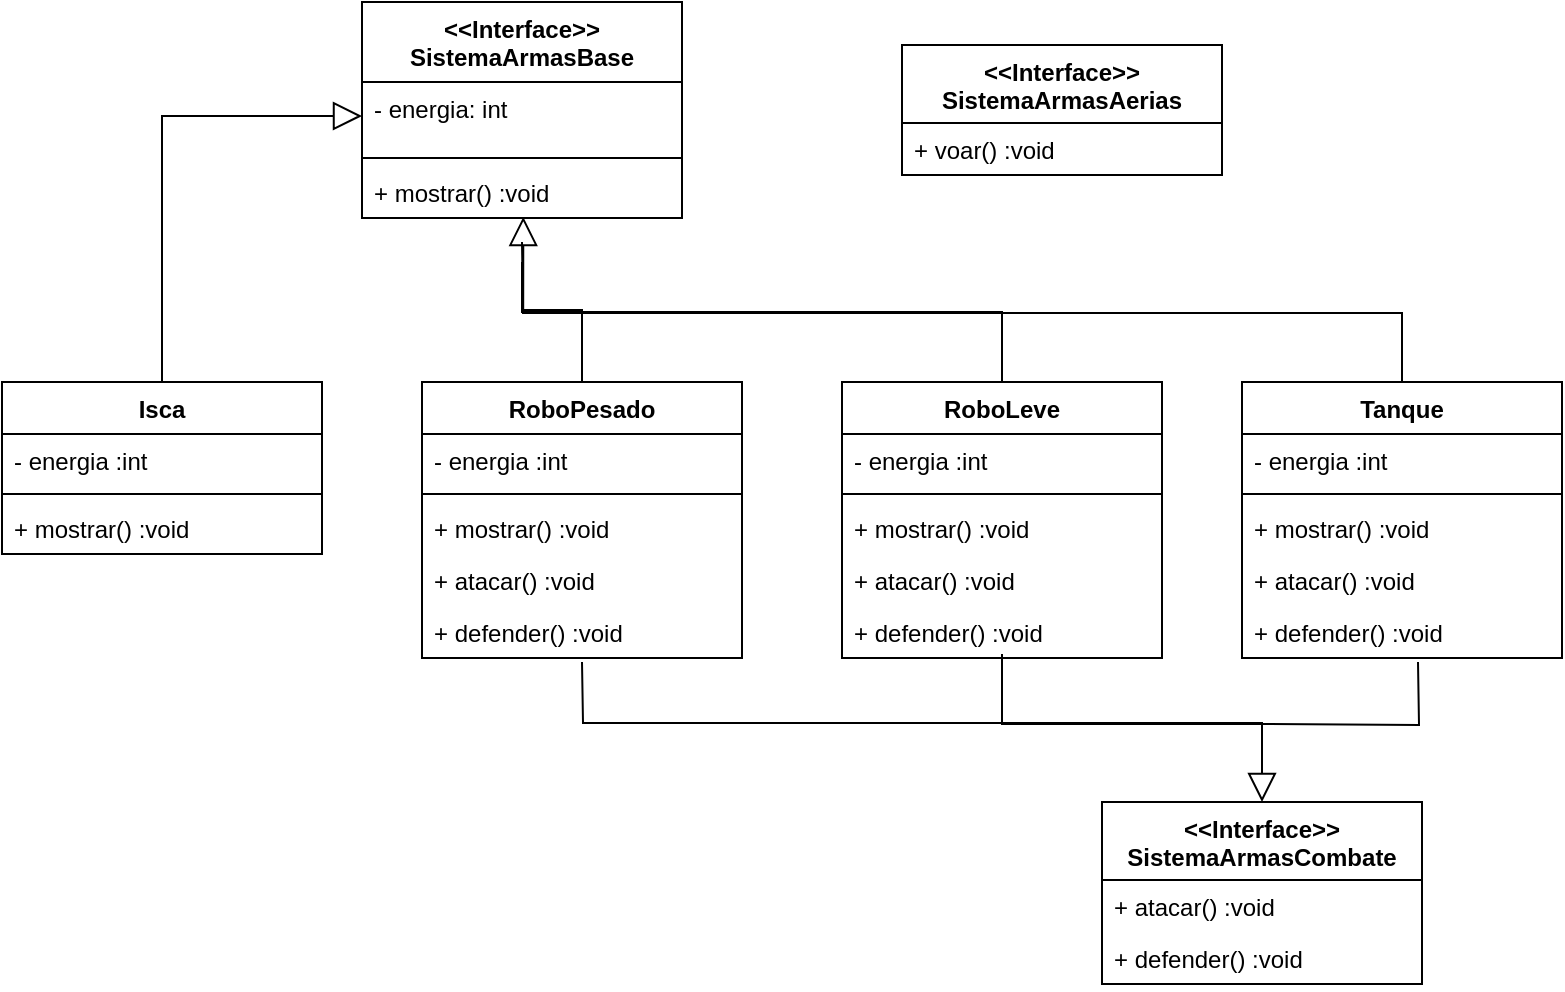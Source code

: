 <mxfile version="19.0.2" type="device"><diagram id="kFo4h_N8XTq5Z1rvX3JO" name="Página-1"><mxGraphModel dx="775" dy="720" grid="1" gridSize="10" guides="1" tooltips="1" connect="1" arrows="1" fold="1" page="1" pageScale="1" pageWidth="1169" pageHeight="827" math="0" shadow="0"><root><mxCell id="0"/><mxCell id="1" parent="0"/><mxCell id="Q0DcuD4zh458eYILIgWC-3" value="&lt;&lt;Interface&gt;&gt;&#10;SistemaArmasBase" style="swimlane;fontStyle=1;align=center;verticalAlign=top;childLayout=stackLayout;horizontal=1;startSize=40;horizontalStack=0;resizeParent=1;resizeParentMax=0;resizeLast=0;collapsible=1;marginBottom=0;" vertex="1" parent="1"><mxGeometry x="310" y="80" width="160" height="108" as="geometry"><mxRectangle x="270" y="310" width="140" height="30" as="alternateBounds"/></mxGeometry></mxCell><mxCell id="Q0DcuD4zh458eYILIgWC-4" value="- energia: int" style="text;strokeColor=none;fillColor=none;align=left;verticalAlign=top;spacingLeft=4;spacingRight=4;overflow=hidden;rotatable=0;points=[[0,0.5],[1,0.5]];portConstraint=eastwest;" vertex="1" parent="Q0DcuD4zh458eYILIgWC-3"><mxGeometry y="40" width="160" height="34" as="geometry"/></mxCell><mxCell id="Q0DcuD4zh458eYILIgWC-5" value="" style="line;strokeWidth=1;fillColor=none;align=left;verticalAlign=middle;spacingTop=-1;spacingLeft=3;spacingRight=3;rotatable=0;labelPosition=right;points=[];portConstraint=eastwest;" vertex="1" parent="Q0DcuD4zh458eYILIgWC-3"><mxGeometry y="74" width="160" height="8" as="geometry"/></mxCell><mxCell id="Q0DcuD4zh458eYILIgWC-6" value="+ mostrar() :void" style="text;strokeColor=none;fillColor=none;align=left;verticalAlign=top;spacingLeft=4;spacingRight=4;overflow=hidden;rotatable=0;points=[[0,0.5],[1,0.5]];portConstraint=eastwest;" vertex="1" parent="Q0DcuD4zh458eYILIgWC-3"><mxGeometry y="82" width="160" height="26" as="geometry"/></mxCell><mxCell id="Q0DcuD4zh458eYILIgWC-47" style="edgeStyle=orthogonalEdgeStyle;rounded=0;orthogonalLoop=1;jettySize=auto;html=1;exitX=0.5;exitY=0;exitDx=0;exitDy=0;endArrow=none;endFill=0;endSize=12;startArrow=none;startFill=0;startSize=12;" edge="1" parent="1"><mxGeometry relative="1" as="geometry"><mxPoint x="630" y="406" as="targetPoint"/><mxPoint x="760" y="461" as="sourcePoint"/><Array as="points"><mxPoint x="760" y="441"/><mxPoint x="630" y="441"/></Array></mxGeometry></mxCell><mxCell id="Q0DcuD4zh458eYILIgWC-48" style="edgeStyle=orthogonalEdgeStyle;rounded=0;orthogonalLoop=1;jettySize=auto;html=1;exitX=0.5;exitY=0;exitDx=0;exitDy=0;endArrow=none;endFill=0;endSize=12;startArrow=block;startFill=0;startSize=12;" edge="1" parent="1" source="Q0DcuD4zh458eYILIgWC-7"><mxGeometry relative="1" as="geometry"><mxPoint x="420" y="410" as="targetPoint"/></mxGeometry></mxCell><mxCell id="Q0DcuD4zh458eYILIgWC-50" style="edgeStyle=orthogonalEdgeStyle;rounded=0;orthogonalLoop=1;jettySize=auto;html=1;exitX=0.5;exitY=0;exitDx=0;exitDy=0;startArrow=none;startFill=0;endArrow=none;endFill=0;startSize=12;endSize=12;" edge="1" parent="1"><mxGeometry relative="1" as="geometry"><mxPoint x="838" y="410" as="targetPoint"/><mxPoint x="758" y="441" as="sourcePoint"/></mxGeometry></mxCell><mxCell id="Q0DcuD4zh458eYILIgWC-7" value="&lt;&lt;Interface&gt;&gt;&#10;SistemaArmasCombate" style="swimlane;fontStyle=1;align=center;verticalAlign=top;childLayout=stackLayout;horizontal=1;startSize=39;horizontalStack=0;resizeParent=1;resizeParentMax=0;resizeLast=0;collapsible=1;marginBottom=0;" vertex="1" parent="1"><mxGeometry x="680" y="480" width="160" height="91" as="geometry"/></mxCell><mxCell id="Q0DcuD4zh458eYILIgWC-10" value="+ atacar() :void" style="text;strokeColor=none;fillColor=none;align=left;verticalAlign=top;spacingLeft=4;spacingRight=4;overflow=hidden;rotatable=0;points=[[0,0.5],[1,0.5]];portConstraint=eastwest;" vertex="1" parent="Q0DcuD4zh458eYILIgWC-7"><mxGeometry y="39" width="160" height="26" as="geometry"/></mxCell><mxCell id="Q0DcuD4zh458eYILIgWC-12" value="+ defender() :void" style="text;strokeColor=none;fillColor=none;align=left;verticalAlign=top;spacingLeft=4;spacingRight=4;overflow=hidden;rotatable=0;points=[[0,0.5],[1,0.5]];portConstraint=eastwest;" vertex="1" parent="Q0DcuD4zh458eYILIgWC-7"><mxGeometry y="65" width="160" height="26" as="geometry"/></mxCell><mxCell id="Q0DcuD4zh458eYILIgWC-13" value="&lt;&lt;Interface&gt;&gt;&#10;SistemaArmasAerias" style="swimlane;fontStyle=1;align=center;verticalAlign=top;childLayout=stackLayout;horizontal=1;startSize=39;horizontalStack=0;resizeParent=1;resizeParentMax=0;resizeLast=0;collapsible=1;marginBottom=0;" vertex="1" parent="1"><mxGeometry x="580" y="101.5" width="160" height="65" as="geometry"/></mxCell><mxCell id="Q0DcuD4zh458eYILIgWC-14" value="+ voar() :void" style="text;strokeColor=none;fillColor=none;align=left;verticalAlign=top;spacingLeft=4;spacingRight=4;overflow=hidden;rotatable=0;points=[[0,0.5],[1,0.5]];portConstraint=eastwest;" vertex="1" parent="Q0DcuD4zh458eYILIgWC-13"><mxGeometry y="39" width="160" height="26" as="geometry"/></mxCell><mxCell id="Q0DcuD4zh458eYILIgWC-38" style="edgeStyle=orthogonalEdgeStyle;rounded=0;orthogonalLoop=1;jettySize=auto;html=1;exitX=0.5;exitY=0;exitDx=0;exitDy=0;entryX=0;entryY=0.5;entryDx=0;entryDy=0;endArrow=block;endFill=0;endSize=12;" edge="1" parent="1" source="Q0DcuD4zh458eYILIgWC-16" target="Q0DcuD4zh458eYILIgWC-4"><mxGeometry relative="1" as="geometry"/></mxCell><mxCell id="Q0DcuD4zh458eYILIgWC-16" value="Isca" style="swimlane;fontStyle=1;align=center;verticalAlign=top;childLayout=stackLayout;horizontal=1;startSize=26;horizontalStack=0;resizeParent=1;resizeParentMax=0;resizeLast=0;collapsible=1;marginBottom=0;" vertex="1" parent="1"><mxGeometry x="130" y="270" width="160" height="86" as="geometry"/></mxCell><mxCell id="Q0DcuD4zh458eYILIgWC-17" value="- energia :int" style="text;strokeColor=none;fillColor=none;align=left;verticalAlign=top;spacingLeft=4;spacingRight=4;overflow=hidden;rotatable=0;points=[[0,0.5],[1,0.5]];portConstraint=eastwest;" vertex="1" parent="Q0DcuD4zh458eYILIgWC-16"><mxGeometry y="26" width="160" height="26" as="geometry"/></mxCell><mxCell id="Q0DcuD4zh458eYILIgWC-18" value="" style="line;strokeWidth=1;fillColor=none;align=left;verticalAlign=middle;spacingTop=-1;spacingLeft=3;spacingRight=3;rotatable=0;labelPosition=right;points=[];portConstraint=eastwest;" vertex="1" parent="Q0DcuD4zh458eYILIgWC-16"><mxGeometry y="52" width="160" height="8" as="geometry"/></mxCell><mxCell id="Q0DcuD4zh458eYILIgWC-19" value="+ mostrar() :void" style="text;strokeColor=none;fillColor=none;align=left;verticalAlign=top;spacingLeft=4;spacingRight=4;overflow=hidden;rotatable=0;points=[[0,0.5],[1,0.5]];portConstraint=eastwest;" vertex="1" parent="Q0DcuD4zh458eYILIgWC-16"><mxGeometry y="60" width="160" height="26" as="geometry"/></mxCell><mxCell id="Q0DcuD4zh458eYILIgWC-39" style="edgeStyle=orthogonalEdgeStyle;rounded=0;orthogonalLoop=1;jettySize=auto;html=1;exitX=0.5;exitY=0;exitDx=0;exitDy=0;endArrow=block;endFill=0;endSize=12;entryX=0.504;entryY=0.979;entryDx=0;entryDy=0;entryPerimeter=0;" edge="1" parent="1" source="Q0DcuD4zh458eYILIgWC-20" target="Q0DcuD4zh458eYILIgWC-6"><mxGeometry relative="1" as="geometry"><mxPoint x="370" y="200" as="targetPoint"/></mxGeometry></mxCell><mxCell id="Q0DcuD4zh458eYILIgWC-20" value="RoboPesado" style="swimlane;fontStyle=1;align=center;verticalAlign=top;childLayout=stackLayout;horizontal=1;startSize=26;horizontalStack=0;resizeParent=1;resizeParentMax=0;resizeLast=0;collapsible=1;marginBottom=0;" vertex="1" parent="1"><mxGeometry x="340" y="270" width="160" height="138" as="geometry"/></mxCell><mxCell id="Q0DcuD4zh458eYILIgWC-21" value="- energia :int" style="text;strokeColor=none;fillColor=none;align=left;verticalAlign=top;spacingLeft=4;spacingRight=4;overflow=hidden;rotatable=0;points=[[0,0.5],[1,0.5]];portConstraint=eastwest;" vertex="1" parent="Q0DcuD4zh458eYILIgWC-20"><mxGeometry y="26" width="160" height="26" as="geometry"/></mxCell><mxCell id="Q0DcuD4zh458eYILIgWC-22" value="" style="line;strokeWidth=1;fillColor=none;align=left;verticalAlign=middle;spacingTop=-1;spacingLeft=3;spacingRight=3;rotatable=0;labelPosition=right;points=[];portConstraint=eastwest;" vertex="1" parent="Q0DcuD4zh458eYILIgWC-20"><mxGeometry y="52" width="160" height="8" as="geometry"/></mxCell><mxCell id="Q0DcuD4zh458eYILIgWC-23" value="+ mostrar() :void" style="text;strokeColor=none;fillColor=none;align=left;verticalAlign=top;spacingLeft=4;spacingRight=4;overflow=hidden;rotatable=0;points=[[0,0.5],[1,0.5]];portConstraint=eastwest;" vertex="1" parent="Q0DcuD4zh458eYILIgWC-20"><mxGeometry y="60" width="160" height="26" as="geometry"/></mxCell><mxCell id="Q0DcuD4zh458eYILIgWC-24" value="+ atacar() :void" style="text;strokeColor=none;fillColor=none;align=left;verticalAlign=top;spacingLeft=4;spacingRight=4;overflow=hidden;rotatable=0;points=[[0,0.5],[1,0.5]];portConstraint=eastwest;" vertex="1" parent="Q0DcuD4zh458eYILIgWC-20"><mxGeometry y="86" width="160" height="26" as="geometry"/></mxCell><mxCell id="Q0DcuD4zh458eYILIgWC-25" value="+ defender() :void" style="text;strokeColor=none;fillColor=none;align=left;verticalAlign=top;spacingLeft=4;spacingRight=4;overflow=hidden;rotatable=0;points=[[0,0.5],[1,0.5]];portConstraint=eastwest;" vertex="1" parent="Q0DcuD4zh458eYILIgWC-20"><mxGeometry y="112" width="160" height="26" as="geometry"/></mxCell><mxCell id="Q0DcuD4zh458eYILIgWC-40" style="edgeStyle=orthogonalEdgeStyle;rounded=0;orthogonalLoop=1;jettySize=auto;html=1;exitX=0.5;exitY=0;exitDx=0;exitDy=0;endArrow=none;endFill=0;endSize=12;" edge="1" parent="1" source="Q0DcuD4zh458eYILIgWC-26"><mxGeometry relative="1" as="geometry"><mxPoint x="390" y="210" as="targetPoint"/><Array as="points"><mxPoint x="630" y="235"/><mxPoint x="390" y="235"/></Array></mxGeometry></mxCell><mxCell id="Q0DcuD4zh458eYILIgWC-26" value="RoboLeve" style="swimlane;fontStyle=1;align=center;verticalAlign=top;childLayout=stackLayout;horizontal=1;startSize=26;horizontalStack=0;resizeParent=1;resizeParentMax=0;resizeLast=0;collapsible=1;marginBottom=0;" vertex="1" parent="1"><mxGeometry x="550" y="270" width="160" height="138" as="geometry"/></mxCell><mxCell id="Q0DcuD4zh458eYILIgWC-27" value="- energia :int" style="text;strokeColor=none;fillColor=none;align=left;verticalAlign=top;spacingLeft=4;spacingRight=4;overflow=hidden;rotatable=0;points=[[0,0.5],[1,0.5]];portConstraint=eastwest;" vertex="1" parent="Q0DcuD4zh458eYILIgWC-26"><mxGeometry y="26" width="160" height="26" as="geometry"/></mxCell><mxCell id="Q0DcuD4zh458eYILIgWC-28" value="" style="line;strokeWidth=1;fillColor=none;align=left;verticalAlign=middle;spacingTop=-1;spacingLeft=3;spacingRight=3;rotatable=0;labelPosition=right;points=[];portConstraint=eastwest;" vertex="1" parent="Q0DcuD4zh458eYILIgWC-26"><mxGeometry y="52" width="160" height="8" as="geometry"/></mxCell><mxCell id="Q0DcuD4zh458eYILIgWC-29" value="+ mostrar() :void" style="text;strokeColor=none;fillColor=none;align=left;verticalAlign=top;spacingLeft=4;spacingRight=4;overflow=hidden;rotatable=0;points=[[0,0.5],[1,0.5]];portConstraint=eastwest;" vertex="1" parent="Q0DcuD4zh458eYILIgWC-26"><mxGeometry y="60" width="160" height="26" as="geometry"/></mxCell><mxCell id="Q0DcuD4zh458eYILIgWC-30" value="+ atacar() :void" style="text;strokeColor=none;fillColor=none;align=left;verticalAlign=top;spacingLeft=4;spacingRight=4;overflow=hidden;rotatable=0;points=[[0,0.5],[1,0.5]];portConstraint=eastwest;" vertex="1" parent="Q0DcuD4zh458eYILIgWC-26"><mxGeometry y="86" width="160" height="26" as="geometry"/></mxCell><mxCell id="Q0DcuD4zh458eYILIgWC-31" value="+ defender() :void" style="text;strokeColor=none;fillColor=none;align=left;verticalAlign=top;spacingLeft=4;spacingRight=4;overflow=hidden;rotatable=0;points=[[0,0.5],[1,0.5]];portConstraint=eastwest;" vertex="1" parent="Q0DcuD4zh458eYILIgWC-26"><mxGeometry y="112" width="160" height="26" as="geometry"/></mxCell><mxCell id="Q0DcuD4zh458eYILIgWC-43" style="edgeStyle=orthogonalEdgeStyle;rounded=0;orthogonalLoop=1;jettySize=auto;html=1;exitX=0.5;exitY=0;exitDx=0;exitDy=0;endArrow=none;endFill=0;endSize=12;" edge="1" parent="1" source="Q0DcuD4zh458eYILIgWC-32"><mxGeometry relative="1" as="geometry"><mxPoint x="390" y="200" as="targetPoint"/></mxGeometry></mxCell><mxCell id="Q0DcuD4zh458eYILIgWC-32" value="Tanque" style="swimlane;fontStyle=1;align=center;verticalAlign=top;childLayout=stackLayout;horizontal=1;startSize=26;horizontalStack=0;resizeParent=1;resizeParentMax=0;resizeLast=0;collapsible=1;marginBottom=0;" vertex="1" parent="1"><mxGeometry x="750" y="270" width="160" height="138" as="geometry"/></mxCell><mxCell id="Q0DcuD4zh458eYILIgWC-33" value="- energia :int" style="text;strokeColor=none;fillColor=none;align=left;verticalAlign=top;spacingLeft=4;spacingRight=4;overflow=hidden;rotatable=0;points=[[0,0.5],[1,0.5]];portConstraint=eastwest;" vertex="1" parent="Q0DcuD4zh458eYILIgWC-32"><mxGeometry y="26" width="160" height="26" as="geometry"/></mxCell><mxCell id="Q0DcuD4zh458eYILIgWC-34" value="" style="line;strokeWidth=1;fillColor=none;align=left;verticalAlign=middle;spacingTop=-1;spacingLeft=3;spacingRight=3;rotatable=0;labelPosition=right;points=[];portConstraint=eastwest;" vertex="1" parent="Q0DcuD4zh458eYILIgWC-32"><mxGeometry y="52" width="160" height="8" as="geometry"/></mxCell><mxCell id="Q0DcuD4zh458eYILIgWC-35" value="+ mostrar() :void" style="text;strokeColor=none;fillColor=none;align=left;verticalAlign=top;spacingLeft=4;spacingRight=4;overflow=hidden;rotatable=0;points=[[0,0.5],[1,0.5]];portConstraint=eastwest;" vertex="1" parent="Q0DcuD4zh458eYILIgWC-32"><mxGeometry y="60" width="160" height="26" as="geometry"/></mxCell><mxCell id="Q0DcuD4zh458eYILIgWC-36" value="+ atacar() :void" style="text;strokeColor=none;fillColor=none;align=left;verticalAlign=top;spacingLeft=4;spacingRight=4;overflow=hidden;rotatable=0;points=[[0,0.5],[1,0.5]];portConstraint=eastwest;" vertex="1" parent="Q0DcuD4zh458eYILIgWC-32"><mxGeometry y="86" width="160" height="26" as="geometry"/></mxCell><mxCell id="Q0DcuD4zh458eYILIgWC-37" value="+ defender() :void" style="text;strokeColor=none;fillColor=none;align=left;verticalAlign=top;spacingLeft=4;spacingRight=4;overflow=hidden;rotatable=0;points=[[0,0.5],[1,0.5]];portConstraint=eastwest;" vertex="1" parent="Q0DcuD4zh458eYILIgWC-32"><mxGeometry y="112" width="160" height="26" as="geometry"/></mxCell></root></mxGraphModel></diagram></mxfile>